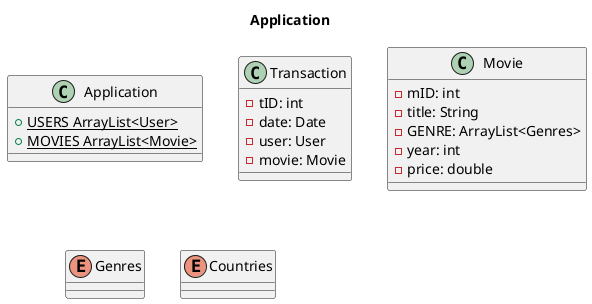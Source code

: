 @startuml

title Application

class Application {
    +USERS ArrayList<User> {static}
    +MOVIES ArrayList<Movie> {static}
}

class Transaction {
    -tID: int
    -date: Date
    -user: User
    -movie: Movie
}

class Movie {
    -mID: int
    -title: String
    -GENRE: ArrayList<Genres>
    -year: int
    -price: double
}

enum Genres

enum Countries

@enduml